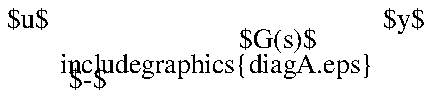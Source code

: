 .PS
B: "\includegraphics{diagA.eps}" wid 172/72 ht 54/72
  "$u$" at B.sw + (0.25,0.6)
  "$G(s)$" at B.sw + (1.5,0.5)
  "$y$" at B.sw + (2.13,0.6)
  "$-$" at B.sw + (0.55,0.6-0.30)
.PE

